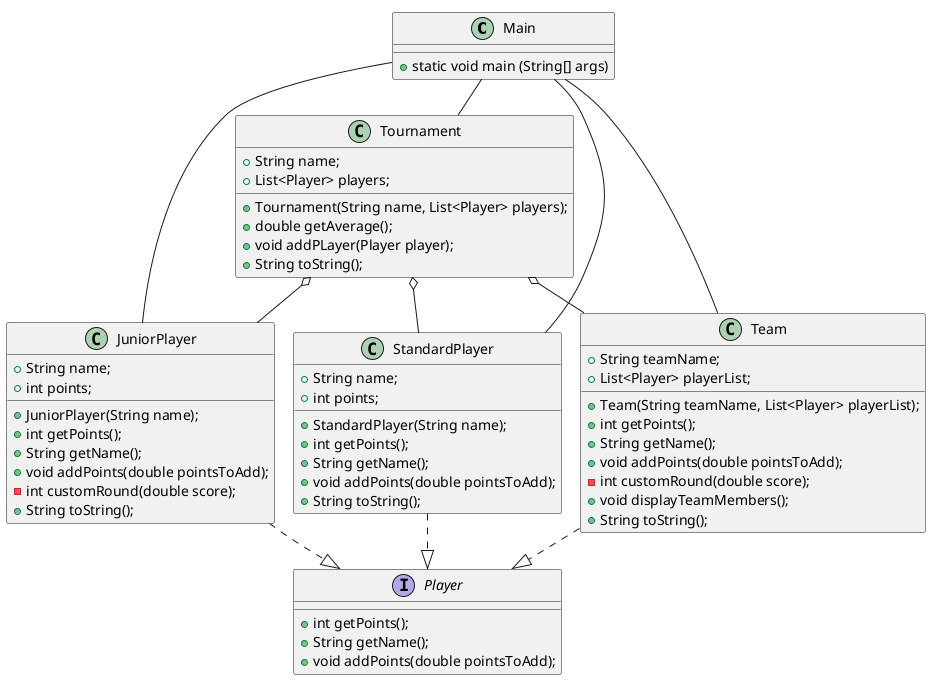 @startuml
'https://plantuml.com/class-diagram
!pragma layout smetana

    Class Main{
    +static void main (String[] args)
    }

    Interface Player{
    +int getPoints();
    +String getName();
    +void addPoints(double pointsToAdd);
    }

    Class JuniorPlayer{
    +String name;
    +int points;

    +JuniorPlayer(String name);
    +int getPoints();
    +String getName();
    +void addPoints(double pointsToAdd);
    -int customRound(double score);
    +String toString();
    }

    Class StandardPlayer{
    +String name;
    +int points;

    +StandardPlayer(String name);
    +int getPoints();
    +String getName();
    +void addPoints(double pointsToAdd);
    +String toString();
    }

    Class Team{
    +String teamName;
    +List<Player> playerList;

    +Team(String teamName, List<Player> playerList);
    +int getPoints();
    +String getName();
    +void addPoints(double pointsToAdd);
    -int customRound(double score);
    +void displayTeamMembers();
    +String toString();
    }

    Class Tournament{
    +String name;
    +List<Player> players;

    +Tournament(String name, List<Player> players);
    +double getAverage();
    +void addPLayer(Player player);
    +String toString();
    }

    Main -- Team
    Main -- JuniorPlayer
    Main -- StandardPlayer
    Main -- Tournament
    JuniorPlayer ..|> Player
    StandardPlayer ..|> Player
    Team ..|> Player
    Tournament o-- Team
    Tournament o-- StandardPlayer
    Tournament o-- JuniorPlayer

@enduml

implements ..|>
extends <|-- (is-a)
composition *-- (must-have)
Aggregation o-- (can-have)
Associering <--